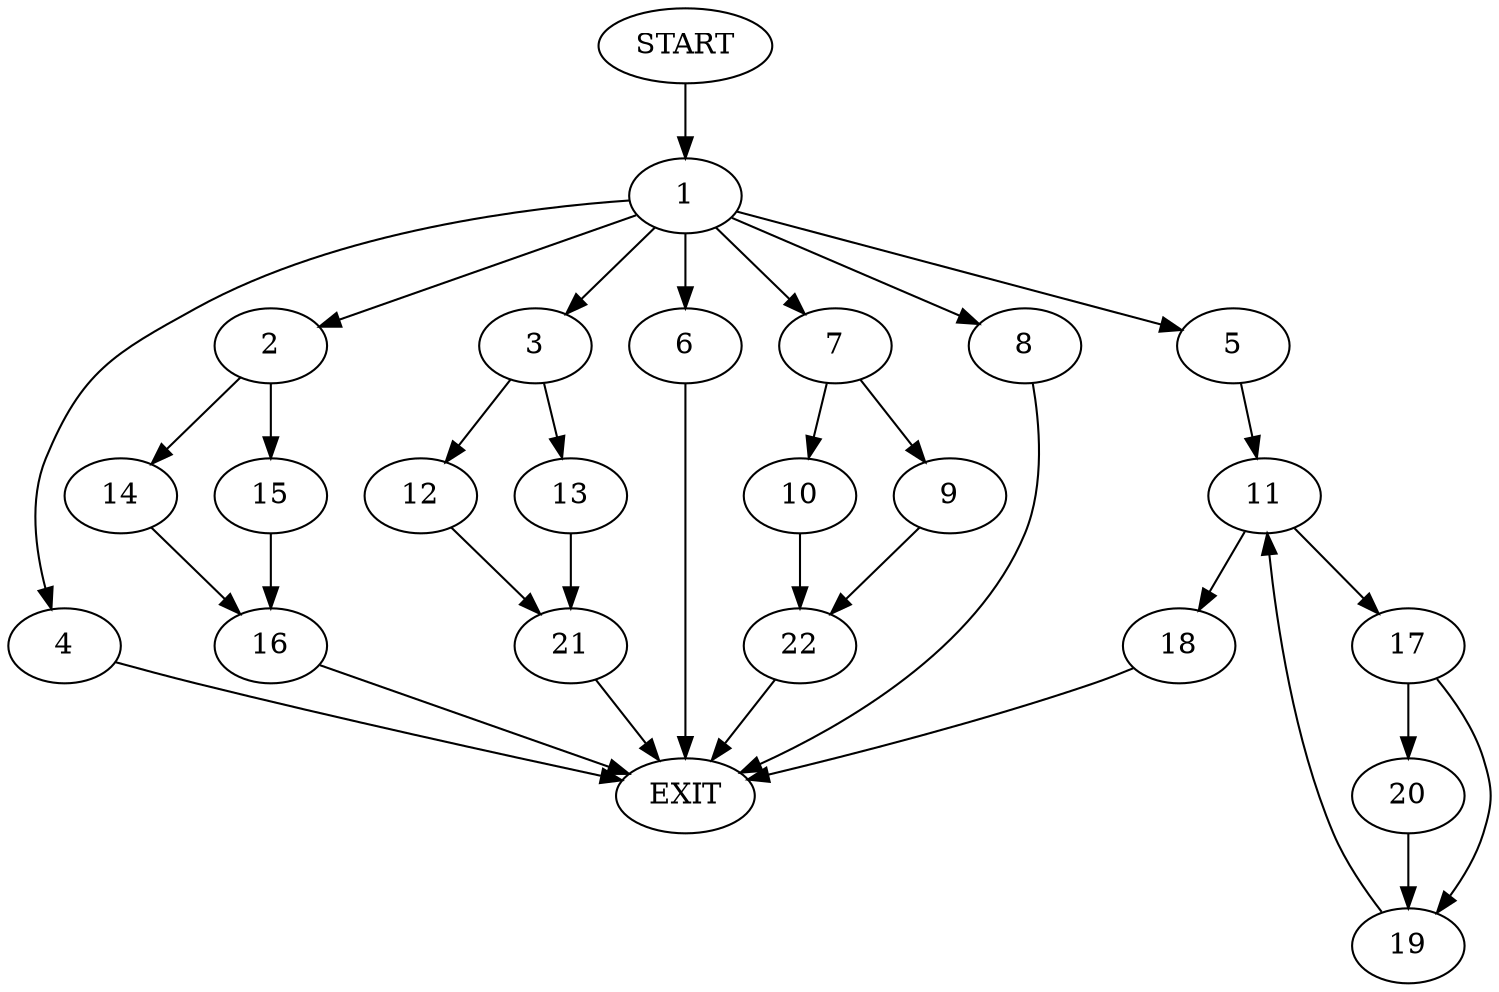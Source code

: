 digraph {
0 [label="START"]
23 [label="EXIT"]
0 -> 1
1 -> 2
1 -> 3
1 -> 4
1 -> 5
1 -> 6
1 -> 7
1 -> 8
7 -> 9
7 -> 10
5 -> 11
3 -> 12
3 -> 13
6 -> 23
2 -> 14
2 -> 15
8 -> 23
4 -> 23
15 -> 16
14 -> 16
16 -> 23
11 -> 17
11 -> 18
17 -> 19
17 -> 20
18 -> 23
19 -> 11
20 -> 19
13 -> 21
12 -> 21
21 -> 23
9 -> 22
10 -> 22
22 -> 23
}
